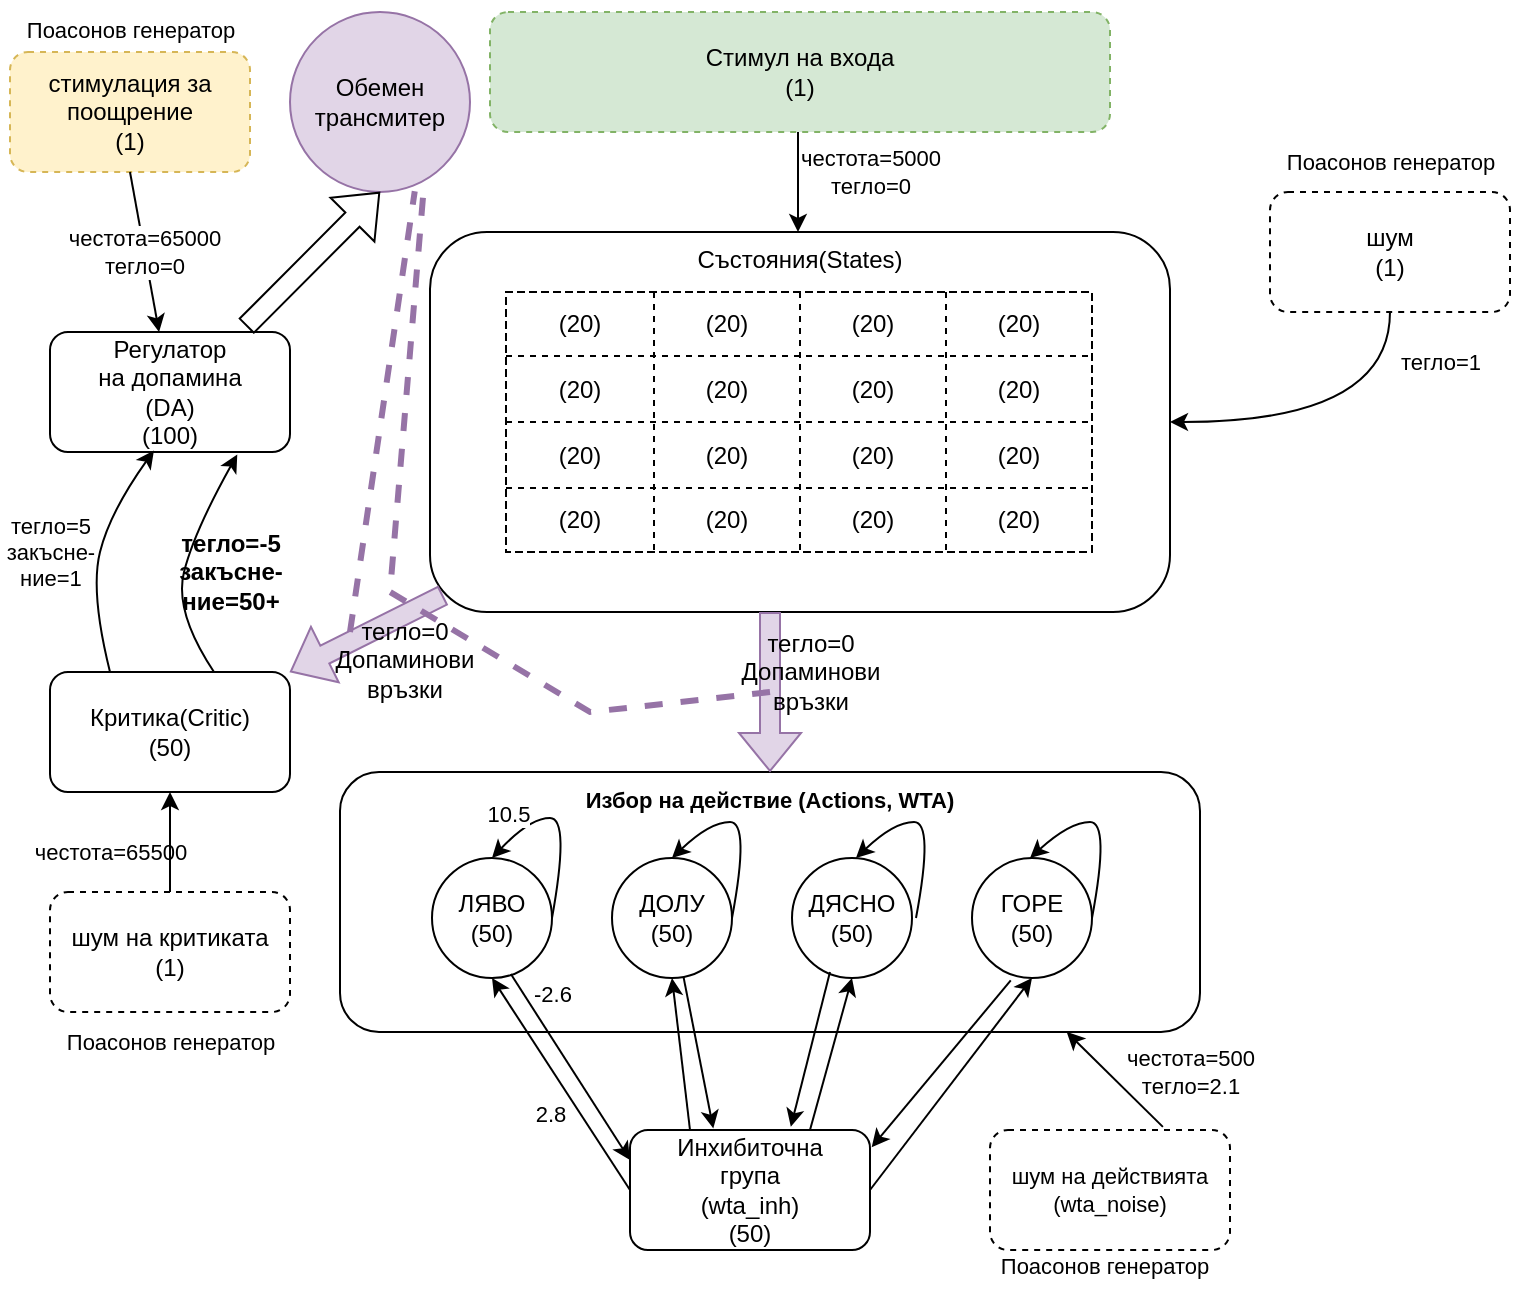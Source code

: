 <mxfile version="20.5.3" type="embed"><diagram id="TqJKKpAt_f0XUR_mfn19" name="Page-1"><mxGraphModel dx="626" dy="527" grid="1" gridSize="10" guides="1" tooltips="1" connect="1" arrows="1" fold="1" page="1" pageScale="1" pageWidth="827" pageHeight="1169" math="0" shadow="0"><root><mxCell id="0"/><mxCell id="1" parent="0"/><mxCell id="GTqaI5zs6q6qDNkmL9B8-1" value="Състояния(States)" style="rounded=1;whiteSpace=wrap;html=1;verticalAlign=top;" parent="1" vertex="1"><mxGeometry x="220" y="140" width="370" height="190" as="geometry"/></mxCell><mxCell id="GTqaI5zs6q6qDNkmL9B8-18" value="" style="shape=table;html=1;whiteSpace=wrap;startSize=0;container=1;collapsible=0;childLayout=tableLayout;swimlaneLine=1;dashed=1;" parent="1" vertex="1"><mxGeometry x="258" y="170" width="293" height="130" as="geometry"/></mxCell><mxCell id="GTqaI5zs6q6qDNkmL9B8-19" value="" style="shape=tableRow;horizontal=0;startSize=0;swimlaneHead=0;swimlaneBody=0;top=0;left=0;bottom=0;right=0;collapsible=0;dropTarget=0;fillColor=none;points=[[0,0.5],[1,0.5]];portConstraint=eastwest;" parent="GTqaI5zs6q6qDNkmL9B8-18" vertex="1"><mxGeometry width="293" height="32" as="geometry"/></mxCell><mxCell id="GTqaI5zs6q6qDNkmL9B8-20" value="(20)" style="shape=partialRectangle;html=1;whiteSpace=wrap;connectable=0;fillColor=none;top=0;left=0;bottom=0;right=0;overflow=hidden;" parent="GTqaI5zs6q6qDNkmL9B8-19" vertex="1"><mxGeometry width="74" height="32" as="geometry"><mxRectangle width="74" height="32" as="alternateBounds"/></mxGeometry></mxCell><mxCell id="GTqaI5zs6q6qDNkmL9B8-21" value="(20)" style="shape=partialRectangle;html=1;whiteSpace=wrap;connectable=0;fillColor=none;top=0;left=0;bottom=0;right=0;overflow=hidden;" parent="GTqaI5zs6q6qDNkmL9B8-19" vertex="1"><mxGeometry x="74" width="73" height="32" as="geometry"><mxRectangle width="73" height="32" as="alternateBounds"/></mxGeometry></mxCell><mxCell id="GTqaI5zs6q6qDNkmL9B8-22" value="(20)" style="shape=partialRectangle;html=1;whiteSpace=wrap;connectable=0;fillColor=none;top=0;left=0;bottom=0;right=0;overflow=hidden;" parent="GTqaI5zs6q6qDNkmL9B8-19" vertex="1"><mxGeometry x="147" width="73" height="32" as="geometry"><mxRectangle width="73" height="32" as="alternateBounds"/></mxGeometry></mxCell><mxCell id="GTqaI5zs6q6qDNkmL9B8-44" value="(20)" style="shape=partialRectangle;html=1;whiteSpace=wrap;connectable=0;fillColor=none;top=0;left=0;bottom=0;right=0;overflow=hidden;" parent="GTqaI5zs6q6qDNkmL9B8-19" vertex="1"><mxGeometry x="220" width="73" height="32" as="geometry"><mxRectangle width="73" height="32" as="alternateBounds"/></mxGeometry></mxCell><mxCell id="GTqaI5zs6q6qDNkmL9B8-23" value="" style="shape=tableRow;horizontal=0;startSize=0;swimlaneHead=0;swimlaneBody=0;top=0;left=0;bottom=0;right=0;collapsible=0;dropTarget=0;fillColor=none;points=[[0,0.5],[1,0.5]];portConstraint=eastwest;" parent="GTqaI5zs6q6qDNkmL9B8-18" vertex="1"><mxGeometry y="32" width="293" height="33" as="geometry"/></mxCell><mxCell id="GTqaI5zs6q6qDNkmL9B8-24" value="(20)" style="shape=partialRectangle;html=1;whiteSpace=wrap;connectable=0;fillColor=none;top=0;left=0;bottom=0;right=0;overflow=hidden;" parent="GTqaI5zs6q6qDNkmL9B8-23" vertex="1"><mxGeometry width="74" height="33" as="geometry"><mxRectangle width="74" height="33" as="alternateBounds"/></mxGeometry></mxCell><mxCell id="GTqaI5zs6q6qDNkmL9B8-25" value="(20)" style="shape=partialRectangle;html=1;whiteSpace=wrap;connectable=0;fillColor=none;top=0;left=0;bottom=0;right=0;overflow=hidden;" parent="GTqaI5zs6q6qDNkmL9B8-23" vertex="1"><mxGeometry x="74" width="73" height="33" as="geometry"><mxRectangle width="73" height="33" as="alternateBounds"/></mxGeometry></mxCell><mxCell id="GTqaI5zs6q6qDNkmL9B8-26" value="(20)" style="shape=partialRectangle;html=1;whiteSpace=wrap;connectable=0;fillColor=none;top=0;left=0;bottom=0;right=0;overflow=hidden;" parent="GTqaI5zs6q6qDNkmL9B8-23" vertex="1"><mxGeometry x="147" width="73" height="33" as="geometry"><mxRectangle width="73" height="33" as="alternateBounds"/></mxGeometry></mxCell><mxCell id="GTqaI5zs6q6qDNkmL9B8-45" value="(20)" style="shape=partialRectangle;html=1;whiteSpace=wrap;connectable=0;fillColor=none;top=0;left=0;bottom=0;right=0;overflow=hidden;" parent="GTqaI5zs6q6qDNkmL9B8-23" vertex="1"><mxGeometry x="220" width="73" height="33" as="geometry"><mxRectangle width="73" height="33" as="alternateBounds"/></mxGeometry></mxCell><mxCell id="GTqaI5zs6q6qDNkmL9B8-27" value="" style="shape=tableRow;horizontal=0;startSize=0;swimlaneHead=0;swimlaneBody=0;top=0;left=0;bottom=0;right=0;collapsible=0;dropTarget=0;fillColor=none;points=[[0,0.5],[1,0.5]];portConstraint=eastwest;" parent="GTqaI5zs6q6qDNkmL9B8-18" vertex="1"><mxGeometry y="65" width="293" height="33" as="geometry"/></mxCell><mxCell id="GTqaI5zs6q6qDNkmL9B8-28" value="(20)" style="shape=partialRectangle;html=1;whiteSpace=wrap;connectable=0;fillColor=none;top=0;left=0;bottom=0;right=0;overflow=hidden;" parent="GTqaI5zs6q6qDNkmL9B8-27" vertex="1"><mxGeometry width="74" height="33" as="geometry"><mxRectangle width="74" height="33" as="alternateBounds"/></mxGeometry></mxCell><mxCell id="GTqaI5zs6q6qDNkmL9B8-29" value="(20)" style="shape=partialRectangle;html=1;whiteSpace=wrap;connectable=0;fillColor=none;top=0;left=0;bottom=0;right=0;overflow=hidden;" parent="GTqaI5zs6q6qDNkmL9B8-27" vertex="1"><mxGeometry x="74" width="73" height="33" as="geometry"><mxRectangle width="73" height="33" as="alternateBounds"/></mxGeometry></mxCell><mxCell id="GTqaI5zs6q6qDNkmL9B8-30" value="(20)" style="shape=partialRectangle;html=1;whiteSpace=wrap;connectable=0;fillColor=none;top=0;left=0;bottom=0;right=0;overflow=hidden;pointerEvents=1;" parent="GTqaI5zs6q6qDNkmL9B8-27" vertex="1"><mxGeometry x="147" width="73" height="33" as="geometry"><mxRectangle width="73" height="33" as="alternateBounds"/></mxGeometry></mxCell><mxCell id="GTqaI5zs6q6qDNkmL9B8-46" value="(20)" style="shape=partialRectangle;html=1;whiteSpace=wrap;connectable=0;fillColor=none;top=0;left=0;bottom=0;right=0;overflow=hidden;pointerEvents=1;" parent="GTqaI5zs6q6qDNkmL9B8-27" vertex="1"><mxGeometry x="220" width="73" height="33" as="geometry"><mxRectangle width="73" height="33" as="alternateBounds"/></mxGeometry></mxCell><mxCell id="GTqaI5zs6q6qDNkmL9B8-47" style="shape=tableRow;horizontal=0;startSize=0;swimlaneHead=0;swimlaneBody=0;top=0;left=0;bottom=0;right=0;collapsible=0;dropTarget=0;fillColor=none;points=[[0,0.5],[1,0.5]];portConstraint=eastwest;" parent="GTqaI5zs6q6qDNkmL9B8-18" vertex="1"><mxGeometry y="98" width="293" height="32" as="geometry"/></mxCell><mxCell id="GTqaI5zs6q6qDNkmL9B8-48" value="(20)" style="shape=partialRectangle;html=1;whiteSpace=wrap;connectable=0;fillColor=none;top=0;left=0;bottom=0;right=0;overflow=hidden;" parent="GTqaI5zs6q6qDNkmL9B8-47" vertex="1"><mxGeometry width="74" height="32" as="geometry"><mxRectangle width="74" height="32" as="alternateBounds"/></mxGeometry></mxCell><mxCell id="GTqaI5zs6q6qDNkmL9B8-49" value="(20)" style="shape=partialRectangle;html=1;whiteSpace=wrap;connectable=0;fillColor=none;top=0;left=0;bottom=0;right=0;overflow=hidden;" parent="GTqaI5zs6q6qDNkmL9B8-47" vertex="1"><mxGeometry x="74" width="73" height="32" as="geometry"><mxRectangle width="73" height="32" as="alternateBounds"/></mxGeometry></mxCell><mxCell id="GTqaI5zs6q6qDNkmL9B8-50" value="(20)" style="shape=partialRectangle;html=1;whiteSpace=wrap;connectable=0;fillColor=none;top=0;left=0;bottom=0;right=0;overflow=hidden;pointerEvents=1;" parent="GTqaI5zs6q6qDNkmL9B8-47" vertex="1"><mxGeometry x="147" width="73" height="32" as="geometry"><mxRectangle width="73" height="32" as="alternateBounds"/></mxGeometry></mxCell><mxCell id="GTqaI5zs6q6qDNkmL9B8-51" value="(20)" style="shape=partialRectangle;html=1;whiteSpace=wrap;connectable=0;fillColor=none;top=0;left=0;bottom=0;right=0;overflow=hidden;pointerEvents=1;" parent="GTqaI5zs6q6qDNkmL9B8-47" vertex="1"><mxGeometry x="220" width="73" height="32" as="geometry"><mxRectangle width="73" height="32" as="alternateBounds"/></mxGeometry></mxCell><mxCell id="GTqaI5zs6q6qDNkmL9B8-52" value="шум&lt;br&gt;(1)" style="rounded=1;whiteSpace=wrap;html=1;dashed=1;" parent="1" vertex="1"><mxGeometry x="640" y="120" width="120" height="60" as="geometry"/></mxCell><mxCell id="GTqaI5zs6q6qDNkmL9B8-56" value="&lt;span style=&quot;color: rgb(0, 0, 0); font-family: Helvetica; font-size: 11px; font-style: normal; font-variant-ligatures: normal; font-variant-caps: normal; font-weight: 400; letter-spacing: normal; orphans: 2; text-align: center; text-indent: 0px; text-transform: none; widows: 2; word-spacing: 0px; -webkit-text-stroke-width: 0px; text-decoration-thickness: initial; text-decoration-style: initial; text-decoration-color: initial; float: none; display: inline !important;&quot;&gt;честота=5000&lt;/span&gt;&lt;br style=&quot;color: rgb(0, 0, 0); font-family: Helvetica; font-size: 11px; font-style: normal; font-variant-ligatures: normal; font-variant-caps: normal; font-weight: 400; letter-spacing: normal; orphans: 2; text-align: center; text-indent: 0px; text-transform: none; widows: 2; word-spacing: 0px; -webkit-text-stroke-width: 0px; text-decoration-thickness: initial; text-decoration-style: initial; text-decoration-color: initial;&quot;&gt;&lt;span style=&quot;color: rgb(0, 0, 0); font-family: Helvetica; font-size: 11px; font-style: normal; font-variant-ligatures: normal; font-variant-caps: normal; font-weight: 400; letter-spacing: normal; orphans: 2; text-align: center; text-indent: 0px; text-transform: none; widows: 2; word-spacing: 0px; -webkit-text-stroke-width: 0px; text-decoration-thickness: initial; text-decoration-style: initial; text-decoration-color: initial; float: none; display: inline !important;&quot;&gt;тегло=0&lt;/span&gt;" style="rounded=1;orthogonalLoop=1;jettySize=auto;html=1;entryX=0.5;entryY=0;entryDx=0;entryDy=0;labelBackgroundColor=none;" parent="1" edge="1"><mxGeometry x="-0.2" y="36" relative="1" as="geometry"><mxPoint x="404" y="90" as="sourcePoint"/><mxPoint x="404" y="140" as="targetPoint"/><mxPoint as="offset"/></mxGeometry></mxCell><mxCell id="GTqaI5zs6q6qDNkmL9B8-55" value="Стимул на входа&lt;br&gt;(1)" style="rounded=1;whiteSpace=wrap;html=1;dashed=1;fillColor=#d5e8d4;strokeColor=#82b366;" parent="1" vertex="1"><mxGeometry x="250" y="30" width="310" height="60" as="geometry"/></mxCell><mxCell id="GTqaI5zs6q6qDNkmL9B8-58" value="стимулация за поощрение&lt;br&gt;(1)" style="rounded=1;whiteSpace=wrap;html=1;dashed=1;fillColor=#fff2cc;strokeColor=#d6b656;" parent="1" vertex="1"><mxGeometry x="10" y="50" width="120" height="60" as="geometry"/></mxCell><mxCell id="GTqaI5zs6q6qDNkmL9B8-59" value="Регулатор&lt;br&gt;на допамина&lt;br&gt;(DA)&lt;br&gt;(100)" style="rounded=1;whiteSpace=wrap;html=1;" parent="1" vertex="1"><mxGeometry x="30" y="190" width="120" height="60" as="geometry"/></mxCell><mxCell id="GTqaI5zs6q6qDNkmL9B8-60" value="Обемен трансмитер" style="ellipse;whiteSpace=wrap;html=1;aspect=fixed;fillColor=#e1d5e7;strokeColor=#9673a6;" parent="1" vertex="1"><mxGeometry x="150" y="30" width="90" height="90" as="geometry"/></mxCell><mxCell id="GTqaI5zs6q6qDNkmL9B8-61" value="Критика(Critic)&lt;br&gt;(50)" style="rounded=1;whiteSpace=wrap;html=1;" parent="1" vertex="1"><mxGeometry x="30" y="360" width="120" height="60" as="geometry"/></mxCell><mxCell id="GTqaI5zs6q6qDNkmL9B8-62" value="шум на критиката&lt;br&gt;(1)" style="rounded=1;whiteSpace=wrap;html=1;dashed=1;" parent="1" vertex="1"><mxGeometry x="30" y="470" width="120" height="60" as="geometry"/></mxCell><mxCell id="GTqaI5zs6q6qDNkmL9B8-63" value="&lt;font size=&quot;1&quot; style=&quot;&quot;&gt;&lt;b style=&quot;font-size: 11px;&quot;&gt;Избор на действие (Actions, WTA)&lt;/b&gt;&lt;/font&gt;" style="rounded=1;whiteSpace=wrap;html=1;verticalAlign=top;" parent="1" vertex="1"><mxGeometry x="175" y="410" width="430" height="130" as="geometry"/></mxCell><mxCell id="GTqaI5zs6q6qDNkmL9B8-64" value="ЛЯВО&lt;br&gt;(50)" style="ellipse;whiteSpace=wrap;html=1;aspect=fixed;verticalAlign=middle;" parent="1" vertex="1"><mxGeometry x="221" y="453" width="60" height="60" as="geometry"/></mxCell><mxCell id="GTqaI5zs6q6qDNkmL9B8-66" value="ДОЛУ&lt;br&gt;(50)" style="ellipse;whiteSpace=wrap;html=1;aspect=fixed;verticalAlign=middle;" parent="1" vertex="1"><mxGeometry x="311" y="453" width="60" height="60" as="geometry"/></mxCell><mxCell id="GTqaI5zs6q6qDNkmL9B8-67" value="ДЯСНО&lt;br&gt;(50)" style="ellipse;whiteSpace=wrap;html=1;aspect=fixed;verticalAlign=middle;" parent="1" vertex="1"><mxGeometry x="401" y="453" width="60" height="60" as="geometry"/></mxCell><mxCell id="GTqaI5zs6q6qDNkmL9B8-68" value="ГОРЕ&lt;br&gt;(50)" style="ellipse;whiteSpace=wrap;html=1;aspect=fixed;verticalAlign=middle;" parent="1" vertex="1"><mxGeometry x="491" y="453" width="60" height="60" as="geometry"/></mxCell><mxCell id="GTqaI5zs6q6qDNkmL9B8-71" value="" style="curved=1;endArrow=classic;html=1;rounded=0;exitX=1;exitY=0.5;exitDx=0;exitDy=0;entryX=0.5;entryY=0;entryDx=0;entryDy=0;" parent="1" source="GTqaI5zs6q6qDNkmL9B8-64" target="GTqaI5zs6q6qDNkmL9B8-64" edge="1"><mxGeometry width="50" height="50" relative="1" as="geometry"><mxPoint x="256" y="442" as="sourcePoint"/><mxPoint x="306" y="392" as="targetPoint"/><Array as="points"><mxPoint x="290" y="433"/><mxPoint x="270" y="433"/></Array></mxGeometry></mxCell><mxCell id="GTqaI5zs6q6qDNkmL9B8-72" value="10.5" style="edgeLabel;html=1;align=center;verticalAlign=middle;resizable=0;points=[];" parent="GTqaI5zs6q6qDNkmL9B8-71" vertex="1" connectable="0"><mxGeometry x="-0.171" y="2" relative="1" as="geometry"><mxPoint x="-28" y="-12" as="offset"/></mxGeometry></mxCell><mxCell id="GTqaI5zs6q6qDNkmL9B8-75" value="" style="curved=1;endArrow=classic;html=1;rounded=0;entryX=0.5;entryY=0;entryDx=0;entryDy=0;exitX=1;exitY=0.5;exitDx=0;exitDy=0;" parent="1" source="GTqaI5zs6q6qDNkmL9B8-66" target="GTqaI5zs6q6qDNkmL9B8-66" edge="1"><mxGeometry width="50" height="50" relative="1" as="geometry"><mxPoint x="371" y="485" as="sourcePoint"/><mxPoint x="341" y="455" as="targetPoint"/><Array as="points"><mxPoint x="380" y="435"/><mxPoint x="360" y="435"/></Array></mxGeometry></mxCell><mxCell id="GTqaI5zs6q6qDNkmL9B8-77" value="" style="curved=1;endArrow=classic;html=1;rounded=0;" parent="1" edge="1"><mxGeometry width="50" height="50" relative="1" as="geometry"><mxPoint x="463" y="483" as="sourcePoint"/><mxPoint x="433" y="453" as="targetPoint"/><Array as="points"><mxPoint x="472" y="435"/><mxPoint x="452" y="435"/></Array></mxGeometry></mxCell><mxCell id="GTqaI5zs6q6qDNkmL9B8-79" value="" style="curved=1;endArrow=classic;html=1;rounded=0;exitX=1;exitY=0.5;exitDx=0;exitDy=0;" parent="1" source="GTqaI5zs6q6qDNkmL9B8-68" edge="1"><mxGeometry width="50" height="50" relative="1" as="geometry"><mxPoint x="551" y="485" as="sourcePoint"/><mxPoint x="520" y="453" as="targetPoint"/><Array as="points"><mxPoint x="560" y="435"/><mxPoint x="540" y="435"/></Array></mxGeometry></mxCell><mxCell id="GTqaI5zs6q6qDNkmL9B8-81" value="Инхибиточна &lt;br&gt;група&lt;br&gt;(wta_inh)&lt;br&gt;(50)" style="rounded=1;whiteSpace=wrap;html=1;" parent="1" vertex="1"><mxGeometry x="320" y="589" width="120" height="60" as="geometry"/></mxCell><mxCell id="GTqaI5zs6q6qDNkmL9B8-84" value="2.8" style="endArrow=classic;html=1;rounded=0;exitX=0;exitY=0.5;exitDx=0;exitDy=0;entryX=0.5;entryY=1;entryDx=0;entryDy=0;labelBackgroundColor=none;" parent="1" source="GTqaI5zs6q6qDNkmL9B8-81" target="GTqaI5zs6q6qDNkmL9B8-64" edge="1"><mxGeometry x="-0.138" y="12" width="50" height="50" relative="1" as="geometry"><mxPoint x="390" y="430" as="sourcePoint"/><mxPoint x="440" y="380" as="targetPoint"/><mxPoint y="1" as="offset"/></mxGeometry></mxCell><mxCell id="GTqaI5zs6q6qDNkmL9B8-85" value="" style="endArrow=classic;html=1;rounded=0;exitX=0.25;exitY=0;exitDx=0;exitDy=0;entryX=0.5;entryY=1;entryDx=0;entryDy=0;" parent="1" source="GTqaI5zs6q6qDNkmL9B8-81" target="GTqaI5zs6q6qDNkmL9B8-66" edge="1"><mxGeometry width="50" height="50" relative="1" as="geometry"><mxPoint x="330" y="600" as="sourcePoint"/><mxPoint x="261" y="510" as="targetPoint"/></mxGeometry></mxCell><mxCell id="GTqaI5zs6q6qDNkmL9B8-86" value="" style="endArrow=classic;html=1;rounded=0;exitX=0.75;exitY=0;exitDx=0;exitDy=0;entryX=0.5;entryY=1;entryDx=0;entryDy=0;" parent="1" source="GTqaI5zs6q6qDNkmL9B8-81" target="GTqaI5zs6q6qDNkmL9B8-67" edge="1"><mxGeometry width="50" height="50" relative="1" as="geometry"><mxPoint x="360" y="570" as="sourcePoint"/><mxPoint x="351" y="510" as="targetPoint"/></mxGeometry></mxCell><mxCell id="GTqaI5zs6q6qDNkmL9B8-87" value="" style="endArrow=classic;html=1;rounded=0;exitX=1;exitY=0.5;exitDx=0;exitDy=0;entryX=0.5;entryY=1;entryDx=0;entryDy=0;" parent="1" source="GTqaI5zs6q6qDNkmL9B8-81" target="GTqaI5zs6q6qDNkmL9B8-68" edge="1"><mxGeometry width="50" height="50" relative="1" as="geometry"><mxPoint x="420" y="570" as="sourcePoint"/><mxPoint x="441" y="510" as="targetPoint"/></mxGeometry></mxCell><mxCell id="GTqaI5zs6q6qDNkmL9B8-88" value="" style="endArrow=classic;html=1;rounded=0;entryX=0;entryY=0.25;entryDx=0;entryDy=0;exitX=0.657;exitY=0.967;exitDx=0;exitDy=0;exitPerimeter=0;" parent="1" source="GTqaI5zs6q6qDNkmL9B8-64" target="GTqaI5zs6q6qDNkmL9B8-81" edge="1"><mxGeometry width="50" height="50" relative="1" as="geometry"><mxPoint x="390" y="430" as="sourcePoint"/><mxPoint x="440" y="380" as="targetPoint"/></mxGeometry></mxCell><mxCell id="GTqaI5zs6q6qDNkmL9B8-100" value="-2.6" style="edgeLabel;html=1;align=center;verticalAlign=middle;resizable=0;points=[];fontSize=11;labelBackgroundColor=none;" parent="GTqaI5zs6q6qDNkmL9B8-88" vertex="1" connectable="0"><mxGeometry x="-0.531" y="3" relative="1" as="geometry"><mxPoint x="4" y="-11" as="offset"/></mxGeometry></mxCell><mxCell id="GTqaI5zs6q6qDNkmL9B8-89" value="" style="endArrow=classic;html=1;rounded=0;entryX=0.347;entryY=-0.013;entryDx=0;entryDy=0;entryPerimeter=0;" parent="1" source="GTqaI5zs6q6qDNkmL9B8-66" target="GTqaI5zs6q6qDNkmL9B8-81" edge="1"><mxGeometry width="50" height="50" relative="1" as="geometry"><mxPoint x="270.42" y="508.02" as="sourcePoint"/><mxPoint x="330" y="585" as="targetPoint"/></mxGeometry></mxCell><mxCell id="GTqaI5zs6q6qDNkmL9B8-90" value="" style="endArrow=classic;html=1;rounded=0;entryX=0.67;entryY=-0.027;entryDx=0;entryDy=0;entryPerimeter=0;" parent="1" target="GTqaI5zs6q6qDNkmL9B8-81" edge="1"><mxGeometry width="50" height="50" relative="1" as="geometry"><mxPoint x="420" y="510" as="sourcePoint"/><mxPoint x="371.64" y="569.22" as="targetPoint"/></mxGeometry></mxCell><mxCell id="GTqaI5zs6q6qDNkmL9B8-91" value="" style="endArrow=classic;html=1;rounded=0;exitX=0.323;exitY=1.02;exitDx=0;exitDy=0;exitPerimeter=0;entryX=1.007;entryY=0.143;entryDx=0;entryDy=0;entryPerimeter=0;" parent="1" source="GTqaI5zs6q6qDNkmL9B8-68" target="GTqaI5zs6q6qDNkmL9B8-81" edge="1"><mxGeometry width="50" height="50" relative="1" as="geometry"><mxPoint x="453.18" y="507.6" as="sourcePoint"/><mxPoint x="440" y="580" as="targetPoint"/></mxGeometry></mxCell><mxCell id="GTqaI5zs6q6qDNkmL9B8-92" value="честота=65500" style="endArrow=classic;html=1;rounded=0;entryX=0.5;entryY=1;entryDx=0;entryDy=0;exitX=0.5;exitY=0;exitDx=0;exitDy=0;labelBackgroundColor=none;" parent="1" source="GTqaI5zs6q6qDNkmL9B8-62" target="GTqaI5zs6q6qDNkmL9B8-61" edge="1"><mxGeometry x="-0.2" y="30" width="50" height="50" relative="1" as="geometry"><mxPoint x="390" y="470" as="sourcePoint"/><mxPoint x="440" y="420" as="targetPoint"/><mxPoint as="offset"/></mxGeometry></mxCell><mxCell id="GTqaI5zs6q6qDNkmL9B8-93" value="" style="shape=flexArrow;endArrow=classic;html=1;rounded=0;exitX=0.817;exitY=-0.047;exitDx=0;exitDy=0;entryX=0.5;entryY=1;entryDx=0;entryDy=0;exitPerimeter=0;" parent="1" source="GTqaI5zs6q6qDNkmL9B8-59" target="GTqaI5zs6q6qDNkmL9B8-60" edge="1"><mxGeometry width="50" height="50" relative="1" as="geometry"><mxPoint x="390" y="430" as="sourcePoint"/><mxPoint x="440" y="380" as="targetPoint"/></mxGeometry></mxCell><mxCell id="GTqaI5zs6q6qDNkmL9B8-94" value="честота=65000&lt;br&gt;тегло=0" style="endArrow=classic;html=1;rounded=0;exitX=0.5;exitY=1;exitDx=0;exitDy=0;" parent="1" source="GTqaI5zs6q6qDNkmL9B8-58" target="GTqaI5zs6q6qDNkmL9B8-59" edge="1"><mxGeometry width="50" height="50" relative="1" as="geometry"><mxPoint x="390" y="330" as="sourcePoint"/><mxPoint x="440" y="280" as="targetPoint"/></mxGeometry></mxCell><mxCell id="GTqaI5zs6q6qDNkmL9B8-96" value="тегло=5&lt;br&gt;закъсне-&lt;br&gt;ние=1" style="curved=1;endArrow=classic;html=1;rounded=0;exitX=0.25;exitY=0;exitDx=0;exitDy=0;entryX=0.433;entryY=0.987;entryDx=0;entryDy=0;entryPerimeter=0;labelBackgroundColor=none;" parent="1" source="GTqaI5zs6q6qDNkmL9B8-61" target="GTqaI5zs6q6qDNkmL9B8-59" edge="1"><mxGeometry x="-0.072" y="24" width="50" height="50" relative="1" as="geometry"><mxPoint x="60" y="330" as="sourcePoint"/><mxPoint x="110" y="280" as="targetPoint"/><Array as="points"><mxPoint x="50" y="320"/><mxPoint x="60" y="280"/></Array><mxPoint as="offset"/></mxGeometry></mxCell><mxCell id="GTqaI5zs6q6qDNkmL9B8-97" value="тегло=-5&lt;br style=&quot;font-size: 12px;&quot;&gt;закъсне-&lt;br&gt;ние=50+" style="curved=1;endArrow=classic;html=1;rounded=0;exitX=0.5;exitY=0;exitDx=0;exitDy=0;entryX=0.597;entryY=1.02;entryDx=0;entryDy=0;entryPerimeter=0;fontStyle=1;fontSize=12;labelBackgroundColor=none;" parent="1" edge="1"><mxGeometry x="0.023" y="-22" width="50" height="50" relative="1" as="geometry"><mxPoint x="112" y="360" as="sourcePoint"/><mxPoint x="123.64" y="251.2" as="targetPoint"/><Array as="points"><mxPoint x="92" y="330"/><mxPoint x="102" y="290"/></Array><mxPoint as="offset"/></mxGeometry></mxCell><mxCell id="GTqaI5zs6q6qDNkmL9B8-98" value="тегло=0&lt;br&gt;Допаминови&lt;br&gt;връзки" style="shape=flexArrow;endArrow=classic;html=1;rounded=0;fontSize=12;entryX=0.5;entryY=0;entryDx=0;entryDy=0;fillColor=#e1d5e7;strokeColor=#9673a6;labelBackgroundColor=none;" parent="1" target="GTqaI5zs6q6qDNkmL9B8-63" edge="1"><mxGeometry x="-0.25" y="20" width="50" height="50" relative="1" as="geometry"><mxPoint x="390" y="330" as="sourcePoint"/><mxPoint x="440" y="260" as="targetPoint"/><mxPoint as="offset"/></mxGeometry></mxCell><mxCell id="GTqaI5zs6q6qDNkmL9B8-99" value="тегло=0&lt;br&gt;Допаминови&lt;br&gt;връзки" style="shape=flexArrow;endArrow=classic;html=1;rounded=0;fontSize=12;fillColor=#e1d5e7;strokeColor=#9673a6;exitX=0.018;exitY=0.956;exitDx=0;exitDy=0;exitPerimeter=0;labelBackgroundColor=none;" parent="1" source="GTqaI5zs6q6qDNkmL9B8-1" target="GTqaI5zs6q6qDNkmL9B8-61" edge="1"><mxGeometry x="-0.25" y="20" width="50" height="50" relative="1" as="geometry"><mxPoint x="400" y="340" as="sourcePoint"/><mxPoint x="400" y="420" as="targetPoint"/><mxPoint as="offset"/></mxGeometry></mxCell><mxCell id="GTqaI5zs6q6qDNkmL9B8-101" value="шум на действията&lt;br&gt;(wta_noise)" style="rounded=1;whiteSpace=wrap;html=1;fontSize=11;dashed=1;" parent="1" vertex="1"><mxGeometry x="500" y="589" width="120" height="60" as="geometry"/></mxCell><mxCell id="GTqaI5zs6q6qDNkmL9B8-102" value="честота=500&lt;br&gt;тегло=2.1" style="endArrow=classic;html=1;rounded=0;fontSize=11;exitX=0.687;exitY=-0.043;exitDx=0;exitDy=0;entryX=0.845;entryY=1;entryDx=0;entryDy=0;entryPerimeter=0;exitPerimeter=0;labelBackgroundColor=none;" parent="1" target="GTqaI5zs6q6qDNkmL9B8-63" edge="1"><mxGeometry x="-0.716" y="-29" width="50" height="50" relative="1" as="geometry"><mxPoint x="586.44" y="587.42" as="sourcePoint"/><mxPoint x="543.21" y="542.95" as="targetPoint"/><mxPoint as="offset"/></mxGeometry></mxCell><mxCell id="GTqaI5zs6q6qDNkmL9B8-105" value="тегло=1" style="endArrow=classic;html=1;fontSize=11;exitX=0.5;exitY=1;exitDx=0;exitDy=0;labelBackgroundColor=none;edgeStyle=orthogonalEdgeStyle;curved=1;entryX=1;entryY=0.5;entryDx=0;entryDy=0;" parent="1" source="GTqaI5zs6q6qDNkmL9B8-52" target="GTqaI5zs6q6qDNkmL9B8-1" edge="1"><mxGeometry x="-0.7" y="25" width="50" height="50" relative="1" as="geometry"><mxPoint x="390" y="310" as="sourcePoint"/><mxPoint x="450" y="140" as="targetPoint"/><mxPoint as="offset"/></mxGeometry></mxCell><mxCell id="GTqaI5zs6q6qDNkmL9B8-107" value="Поасонов генератор" style="text;html=1;align=center;verticalAlign=middle;resizable=0;points=[];autosize=1;strokeColor=none;fillColor=none;fontSize=11;" parent="1" vertex="1"><mxGeometry x="635" y="90" width="130" height="30" as="geometry"/></mxCell><mxCell id="GTqaI5zs6q6qDNkmL9B8-108" value="Поасонов генератор" style="text;html=1;align=center;verticalAlign=middle;resizable=0;points=[];autosize=1;strokeColor=none;fillColor=none;fontSize=11;" parent="1" vertex="1"><mxGeometry x="25" y="530" width="130" height="30" as="geometry"/></mxCell><mxCell id="GTqaI5zs6q6qDNkmL9B8-109" value="Поасонов генератор" style="text;html=1;align=center;verticalAlign=middle;resizable=0;points=[];autosize=1;strokeColor=none;fillColor=none;fontSize=11;" parent="1" vertex="1"><mxGeometry x="5" y="24" width="130" height="30" as="geometry"/></mxCell><mxCell id="GTqaI5zs6q6qDNkmL9B8-110" value="Поасонов генератор" style="text;html=1;align=center;verticalAlign=middle;resizable=0;points=[];autosize=1;strokeColor=none;fillColor=none;fontSize=11;" parent="1" vertex="1"><mxGeometry x="492" y="642" width="130" height="30" as="geometry"/></mxCell><mxCell id="2" value="" style="endArrow=none;dashed=1;html=1;rounded=0;fillColor=#e1d5e7;strokeColor=#9673a6;entryX=0.693;entryY=0.996;entryDx=0;entryDy=0;entryPerimeter=0;strokeWidth=3;" edge="1" parent="1" target="GTqaI5zs6q6qDNkmL9B8-60"><mxGeometry width="50" height="50" relative="1" as="geometry"><mxPoint x="180" y="340" as="sourcePoint"/><mxPoint x="350" y="220" as="targetPoint"/></mxGeometry></mxCell><mxCell id="3" value="" style="endArrow=none;dashed=1;html=1;rounded=0;fillColor=#e1d5e7;strokeColor=#9673a6;entryX=0.742;entryY=0.991;entryDx=0;entryDy=0;entryPerimeter=0;strokeWidth=3;" edge="1" parent="1" target="GTqaI5zs6q6qDNkmL9B8-60"><mxGeometry width="50" height="50" relative="1" as="geometry"><mxPoint x="390" y="370" as="sourcePoint"/><mxPoint x="222.37" y="129.64" as="targetPoint"/><Array as="points"><mxPoint x="300" y="380"/><mxPoint x="200" y="320"/></Array></mxGeometry></mxCell></root></mxGraphModel></diagram></mxfile>